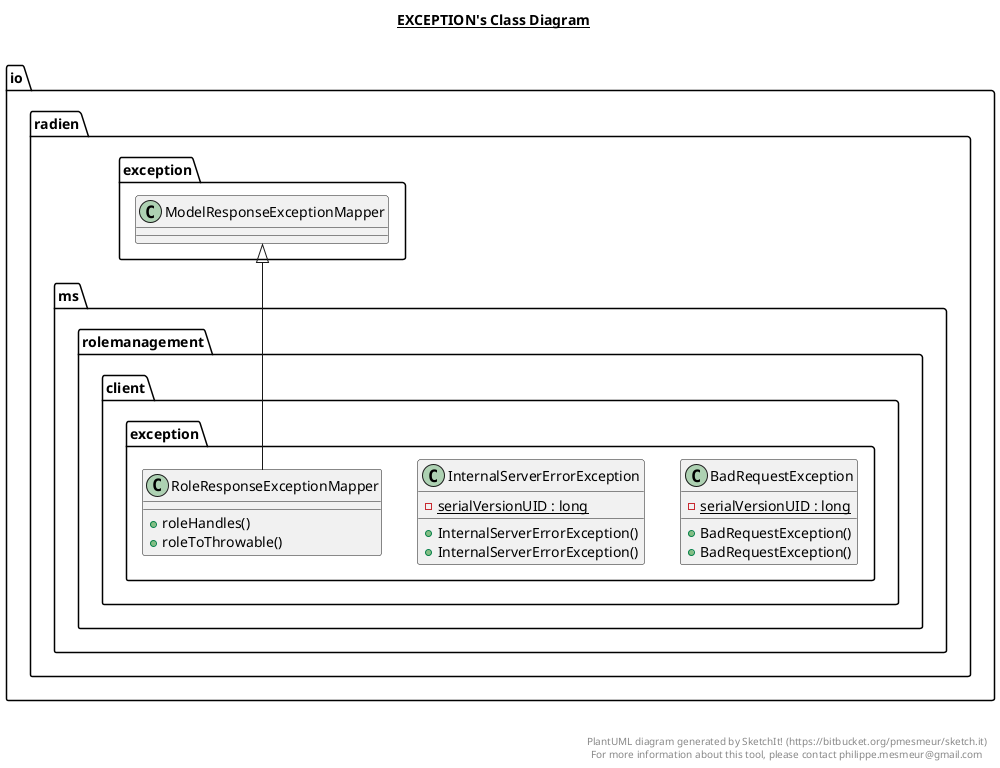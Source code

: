 @startuml

title __EXCEPTION's Class Diagram__\n

  namespace io.radien.ms.rolemanagement.client.exception {
    class io.radien.ms.rolemanagement.client.exception.BadRequestException {
        {static} - serialVersionUID : long
        + BadRequestException()
        + BadRequestException()
    }
  }
  

  namespace io.radien.ms.rolemanagement.client.exception {
    class io.radien.ms.rolemanagement.client.exception.InternalServerErrorException {
        {static} - serialVersionUID : long
        + InternalServerErrorException()
        + InternalServerErrorException()
    }
  }
  

  namespace io.radien.ms.rolemanagement.client.exception {
    class io.radien.ms.rolemanagement.client.exception.RoleResponseExceptionMapper {
        + roleHandles()
        + roleToThrowable()
    }
  }
  

  io.radien.ms.rolemanagement.client.exception.RoleResponseExceptionMapper -up-|> io.radien.exception.ModelResponseExceptionMapper


right footer


PlantUML diagram generated by SketchIt! (https://bitbucket.org/pmesmeur/sketch.it)
For more information about this tool, please contact philippe.mesmeur@gmail.com
endfooter

@enduml
